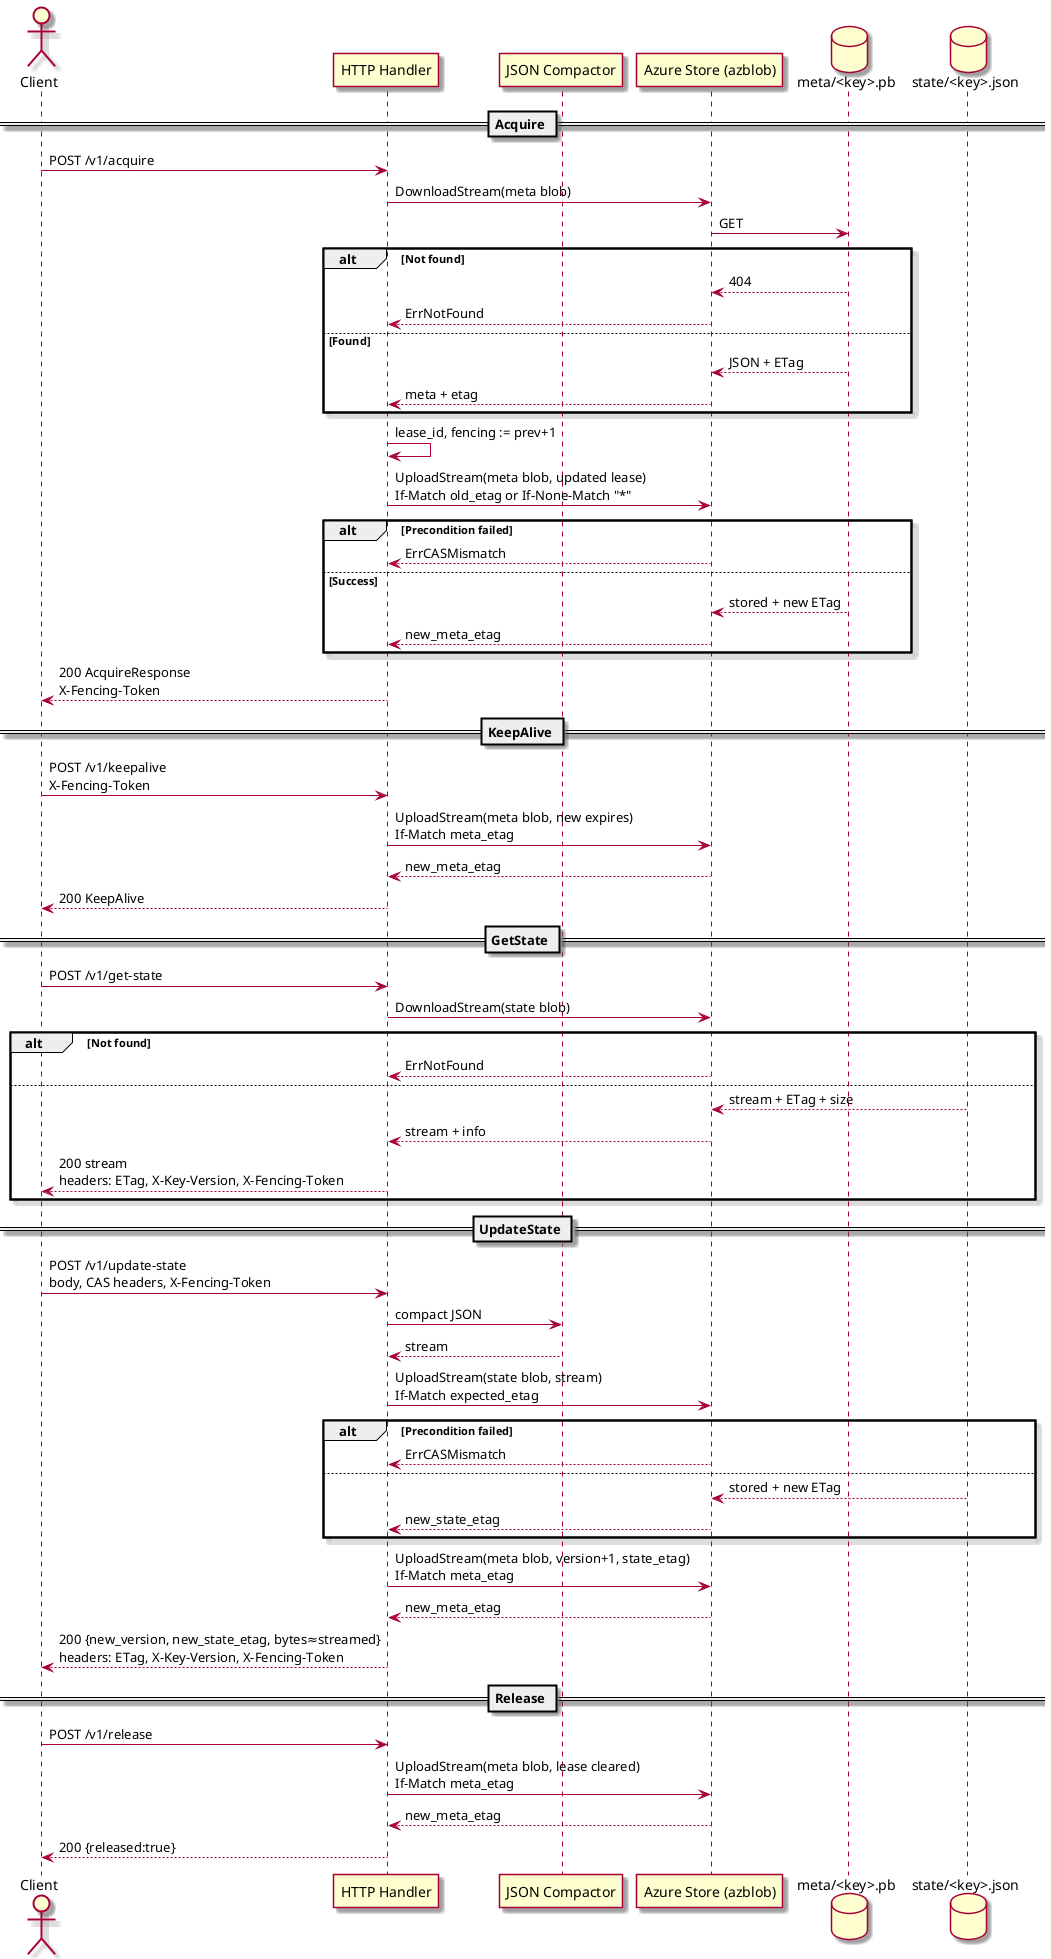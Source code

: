 @startuml
' Detailed flow for Azure Blob backend

skin rose

actor Client
participant "HTTP Handler" as Handler
participant "JSON Compactor" as Compactor
participant "Azure Store (azblob)" as Azure
database "meta/<key>.pb" as MetaBlob
database "state/<key>.json" as StateBlob

== Acquire ==
Client -> Handler: POST /v1/acquire
Handler -> Azure: DownloadStream(meta blob)
Azure -> MetaBlob: GET
alt Not found
    MetaBlob --> Azure: 404
    Azure --> Handler: ErrNotFound
else Found
    MetaBlob --> Azure: JSON + ETag
    Azure --> Handler: meta + etag
end
Handler -> Handler: lease_id, fencing := prev+1
Handler -> Azure: UploadStream(meta blob, updated lease)\nIf-Match old_etag or If-None-Match "*"
alt Precondition failed
    Azure --> Handler: ErrCASMismatch
else Success
    MetaBlob --> Azure: stored + new ETag
    Azure --> Handler: new_meta_etag
end
Handler --> Client: 200 AcquireResponse\nX-Fencing-Token

== KeepAlive ==
Client -> Handler: POST /v1/keepalive\nX-Fencing-Token
Handler -> Azure: UploadStream(meta blob, new expires)\nIf-Match meta_etag
Azure --> Handler: new_meta_etag
Handler --> Client: 200 KeepAlive

== GetState ==
Client -> Handler: POST /v1/get-state
Handler -> Azure: DownloadStream(state blob)
alt Not found
    Azure --> Handler: ErrNotFound
else
    StateBlob --> Azure: stream + ETag + size
    Azure --> Handler: stream + info
    Handler --> Client: 200 stream\nheaders: ETag, X-Key-Version, X-Fencing-Token
end

== UpdateState ==
Client -> Handler: POST /v1/update-state\nbody, CAS headers, X-Fencing-Token
Handler -> Compactor: compact JSON
Compactor --> Handler: stream
Handler -> Azure: UploadStream(state blob, stream)\nIf-Match expected_etag
alt Precondition failed
    Azure --> Handler: ErrCASMismatch
else
    StateBlob --> Azure: stored + new ETag
    Azure --> Handler: new_state_etag
end
Handler -> Azure: UploadStream(meta blob, version+1, state_etag)\nIf-Match meta_etag
Azure --> Handler: new_meta_etag
Handler --> Client: 200 {new_version, new_state_etag, bytes≈streamed}\nheaders: ETag, X-Key-Version, X-Fencing-Token

== Release ==
Client -> Handler: POST /v1/release
Handler -> Azure: UploadStream(meta blob, lease cleared)\nIf-Match meta_etag
Azure --> Handler: new_meta_etag
Handler --> Client: 200 {released:true}

@enduml
